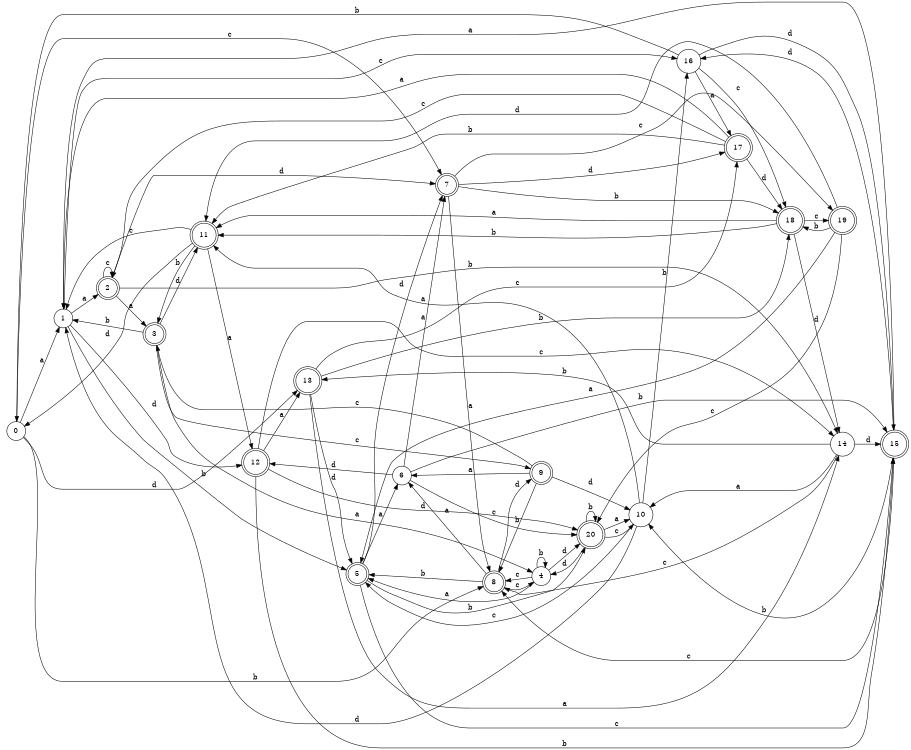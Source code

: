 digraph n17_6 {
__start0 [label="" shape="none"];

rankdir=LR;
size="8,5";

s0 [style="filled", color="black", fillcolor="white" shape="circle", label="0"];
s1 [style="filled", color="black", fillcolor="white" shape="circle", label="1"];
s2 [style="rounded,filled", color="black", fillcolor="white" shape="doublecircle", label="2"];
s3 [style="rounded,filled", color="black", fillcolor="white" shape="doublecircle", label="3"];
s4 [style="filled", color="black", fillcolor="white" shape="circle", label="4"];
s5 [style="rounded,filled", color="black", fillcolor="white" shape="doublecircle", label="5"];
s6 [style="filled", color="black", fillcolor="white" shape="circle", label="6"];
s7 [style="rounded,filled", color="black", fillcolor="white" shape="doublecircle", label="7"];
s8 [style="rounded,filled", color="black", fillcolor="white" shape="doublecircle", label="8"];
s9 [style="rounded,filled", color="black", fillcolor="white" shape="doublecircle", label="9"];
s10 [style="filled", color="black", fillcolor="white" shape="circle", label="10"];
s11 [style="rounded,filled", color="black", fillcolor="white" shape="doublecircle", label="11"];
s12 [style="rounded,filled", color="black", fillcolor="white" shape="doublecircle", label="12"];
s13 [style="rounded,filled", color="black", fillcolor="white" shape="doublecircle", label="13"];
s14 [style="filled", color="black", fillcolor="white" shape="circle", label="14"];
s15 [style="rounded,filled", color="black", fillcolor="white" shape="doublecircle", label="15"];
s16 [style="filled", color="black", fillcolor="white" shape="circle", label="16"];
s17 [style="rounded,filled", color="black", fillcolor="white" shape="doublecircle", label="17"];
s18 [style="rounded,filled", color="black", fillcolor="white" shape="doublecircle", label="18"];
s19 [style="rounded,filled", color="black", fillcolor="white" shape="doublecircle", label="19"];
s20 [style="rounded,filled", color="black", fillcolor="white" shape="doublecircle", label="20"];
s0 -> s1 [label="a"];
s0 -> s8 [label="b"];
s0 -> s7 [label="c"];
s0 -> s13 [label="d"];
s1 -> s2 [label="a"];
s1 -> s5 [label="b"];
s1 -> s16 [label="c"];
s1 -> s12 [label="d"];
s2 -> s3 [label="a"];
s2 -> s14 [label="b"];
s2 -> s2 [label="c"];
s2 -> s7 [label="d"];
s3 -> s4 [label="a"];
s3 -> s1 [label="b"];
s3 -> s9 [label="c"];
s3 -> s11 [label="d"];
s4 -> s5 [label="a"];
s4 -> s4 [label="b"];
s4 -> s8 [label="c"];
s4 -> s20 [label="d"];
s5 -> s6 [label="a"];
s5 -> s20 [label="b"];
s5 -> s15 [label="c"];
s5 -> s7 [label="d"];
s6 -> s7 [label="a"];
s6 -> s15 [label="b"];
s6 -> s20 [label="c"];
s6 -> s12 [label="d"];
s7 -> s8 [label="a"];
s7 -> s18 [label="b"];
s7 -> s19 [label="c"];
s7 -> s17 [label="d"];
s8 -> s6 [label="a"];
s8 -> s5 [label="b"];
s8 -> s4 [label="c"];
s8 -> s9 [label="d"];
s9 -> s6 [label="a"];
s9 -> s8 [label="b"];
s9 -> s3 [label="c"];
s9 -> s10 [label="d"];
s10 -> s11 [label="a"];
s10 -> s16 [label="b"];
s10 -> s5 [label="c"];
s10 -> s1 [label="d"];
s11 -> s12 [label="a"];
s11 -> s3 [label="b"];
s11 -> s1 [label="c"];
s11 -> s0 [label="d"];
s12 -> s13 [label="a"];
s12 -> s15 [label="b"];
s12 -> s14 [label="c"];
s12 -> s20 [label="d"];
s13 -> s14 [label="a"];
s13 -> s18 [label="b"];
s13 -> s17 [label="c"];
s13 -> s5 [label="d"];
s14 -> s10 [label="a"];
s14 -> s13 [label="b"];
s14 -> s8 [label="c"];
s14 -> s15 [label="d"];
s15 -> s1 [label="a"];
s15 -> s10 [label="b"];
s15 -> s8 [label="c"];
s15 -> s16 [label="d"];
s16 -> s17 [label="a"];
s16 -> s0 [label="b"];
s16 -> s18 [label="c"];
s16 -> s15 [label="d"];
s17 -> s1 [label="a"];
s17 -> s11 [label="b"];
s17 -> s2 [label="c"];
s17 -> s18 [label="d"];
s18 -> s11 [label="a"];
s18 -> s11 [label="b"];
s18 -> s19 [label="c"];
s18 -> s14 [label="d"];
s19 -> s5 [label="a"];
s19 -> s18 [label="b"];
s19 -> s20 [label="c"];
s19 -> s11 [label="d"];
s20 -> s10 [label="a"];
s20 -> s20 [label="b"];
s20 -> s10 [label="c"];
s20 -> s4 [label="d"];

}